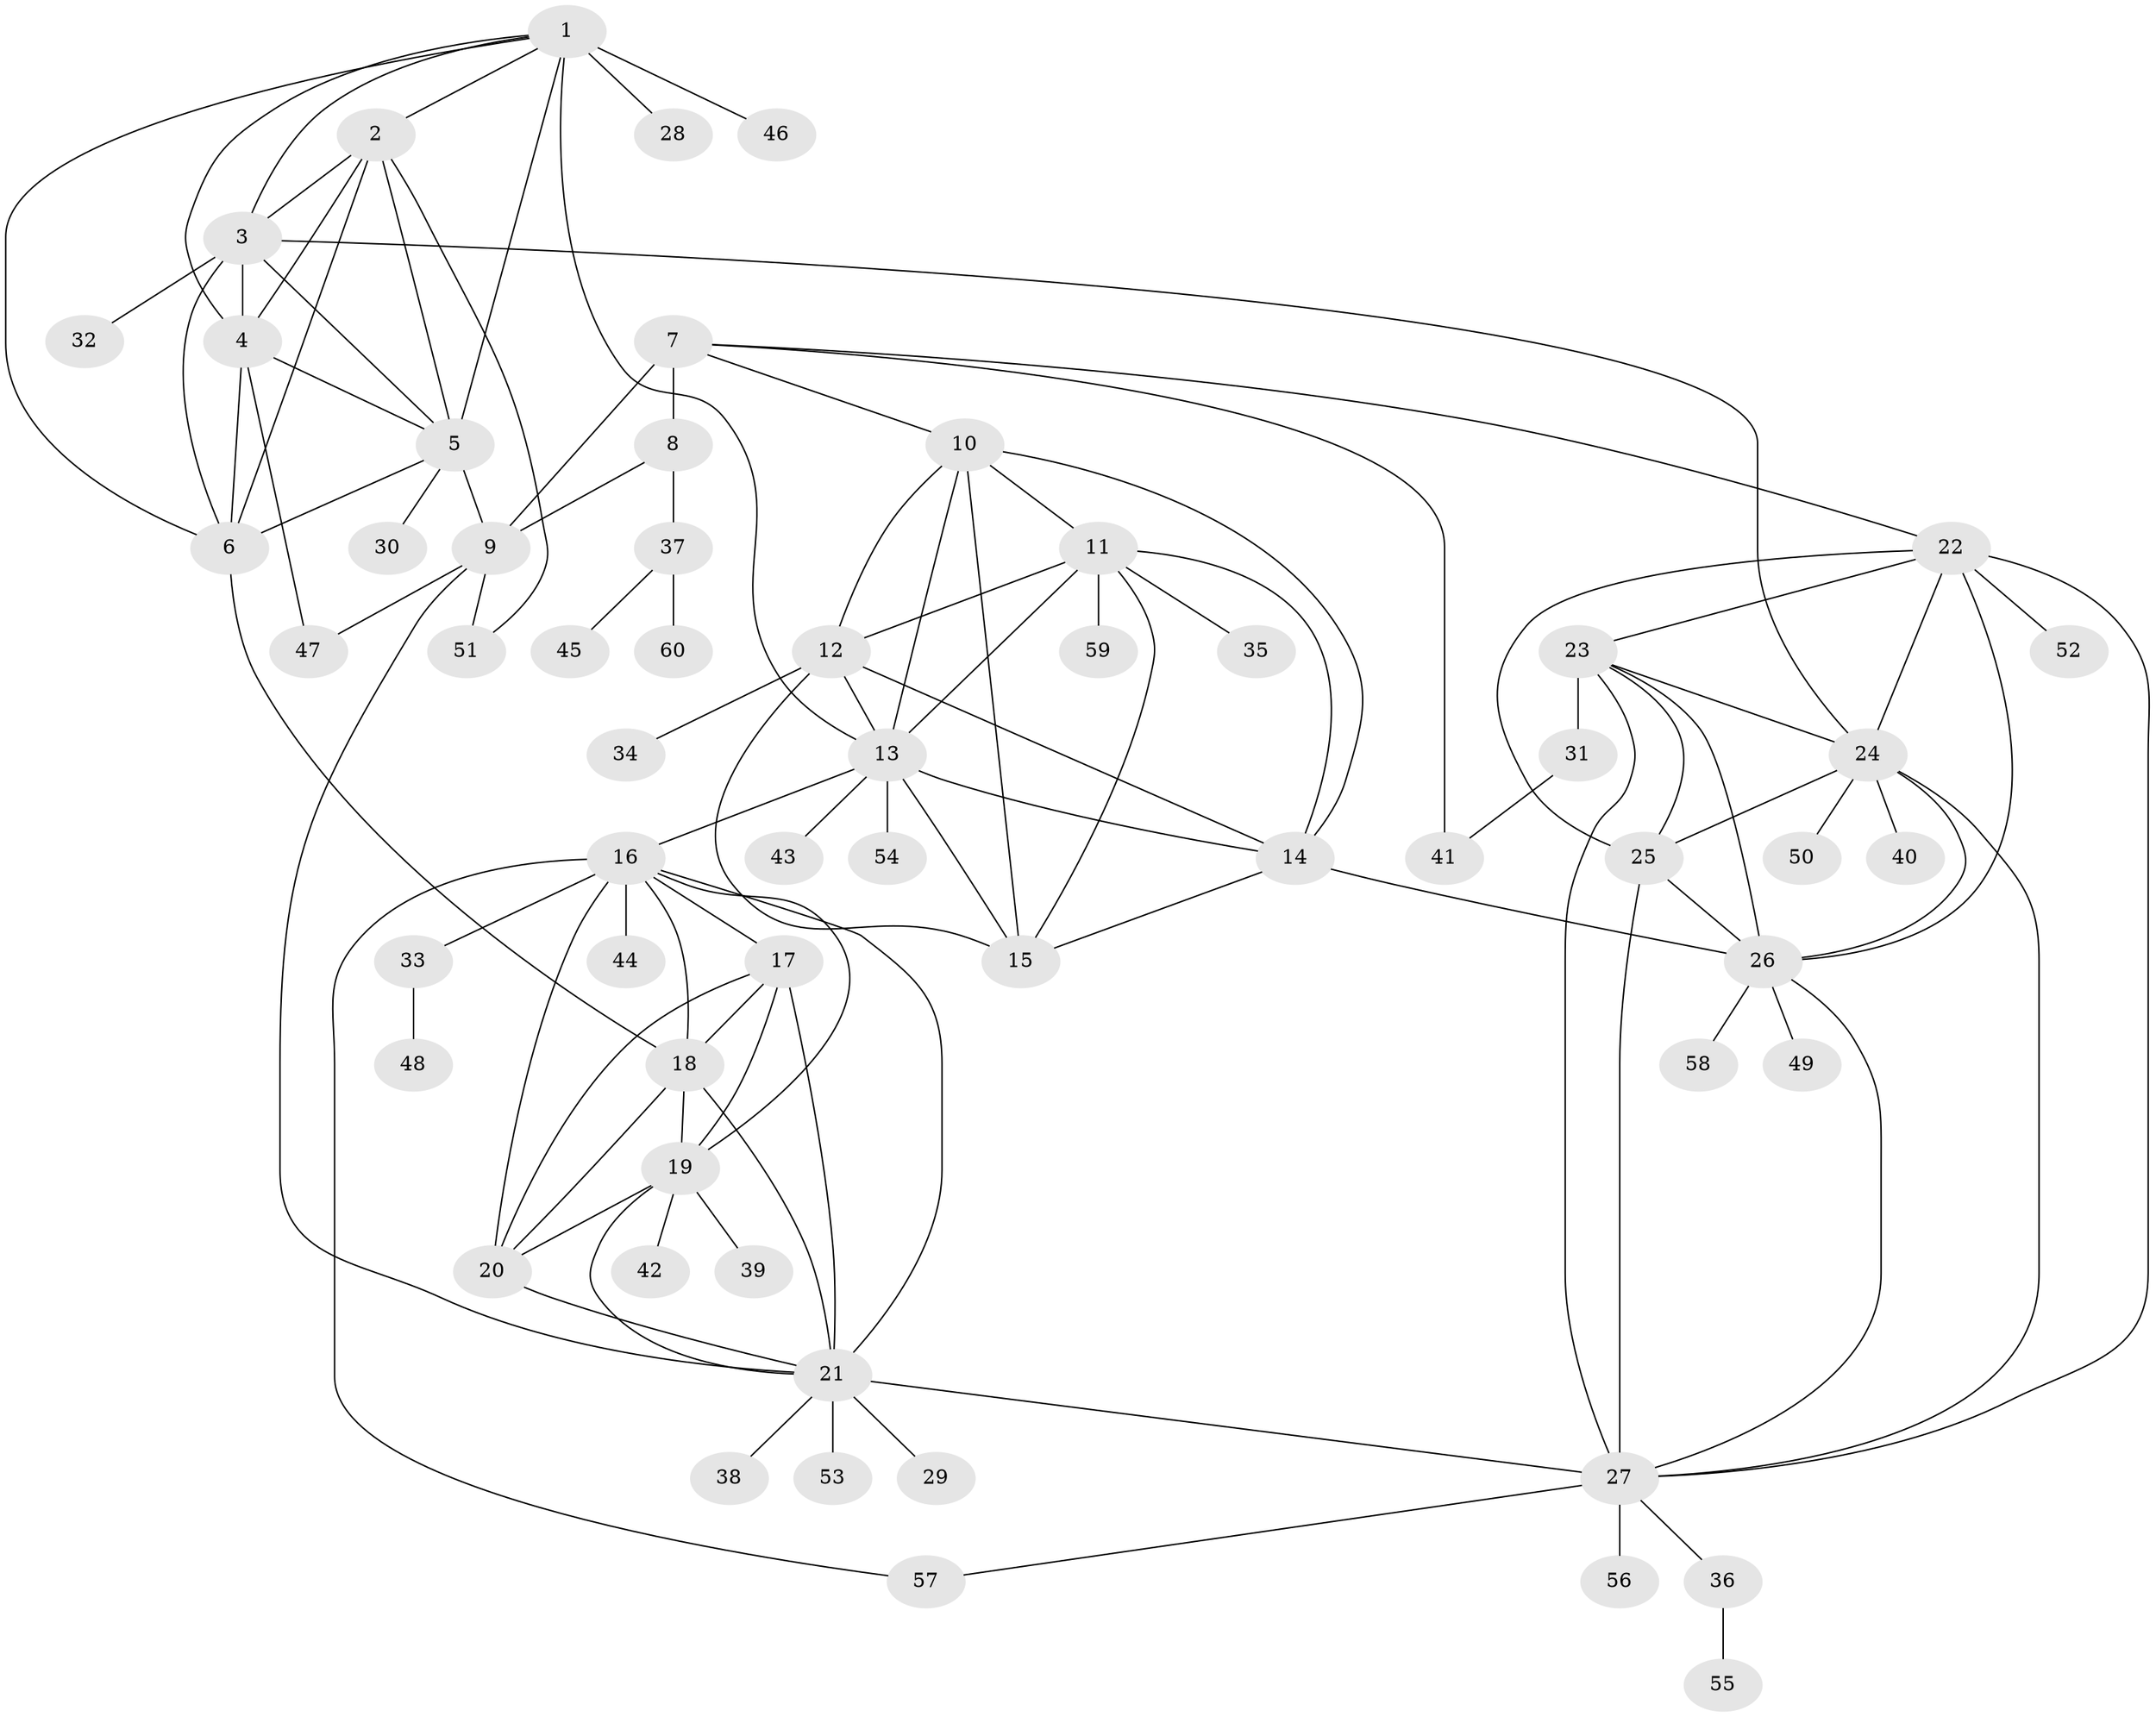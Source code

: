 // original degree distribution, {11: 0.025, 9: 0.041666666666666664, 12: 0.016666666666666666, 7: 0.041666666666666664, 6: 0.05, 10: 0.041666666666666664, 5: 0.016666666666666666, 8: 0.016666666666666666, 1: 0.6416666666666667, 2: 0.06666666666666667, 3: 0.03333333333333333, 4: 0.008333333333333333}
// Generated by graph-tools (version 1.1) at 2025/37/03/09/25 02:37:12]
// undirected, 60 vertices, 110 edges
graph export_dot {
graph [start="1"]
  node [color=gray90,style=filled];
  1;
  2;
  3;
  4;
  5;
  6;
  7;
  8;
  9;
  10;
  11;
  12;
  13;
  14;
  15;
  16;
  17;
  18;
  19;
  20;
  21;
  22;
  23;
  24;
  25;
  26;
  27;
  28;
  29;
  30;
  31;
  32;
  33;
  34;
  35;
  36;
  37;
  38;
  39;
  40;
  41;
  42;
  43;
  44;
  45;
  46;
  47;
  48;
  49;
  50;
  51;
  52;
  53;
  54;
  55;
  56;
  57;
  58;
  59;
  60;
  1 -- 2 [weight=1.0];
  1 -- 3 [weight=1.0];
  1 -- 4 [weight=1.0];
  1 -- 5 [weight=1.0];
  1 -- 6 [weight=1.0];
  1 -- 13 [weight=1.0];
  1 -- 28 [weight=3.0];
  1 -- 46 [weight=1.0];
  2 -- 3 [weight=1.0];
  2 -- 4 [weight=1.0];
  2 -- 5 [weight=1.0];
  2 -- 6 [weight=3.0];
  2 -- 51 [weight=1.0];
  3 -- 4 [weight=1.0];
  3 -- 5 [weight=1.0];
  3 -- 6 [weight=1.0];
  3 -- 24 [weight=1.0];
  3 -- 32 [weight=5.0];
  4 -- 5 [weight=1.0];
  4 -- 6 [weight=1.0];
  4 -- 47 [weight=1.0];
  5 -- 6 [weight=1.0];
  5 -- 9 [weight=1.0];
  5 -- 30 [weight=2.0];
  6 -- 18 [weight=1.0];
  7 -- 8 [weight=4.0];
  7 -- 9 [weight=4.0];
  7 -- 10 [weight=1.0];
  7 -- 22 [weight=1.0];
  7 -- 41 [weight=4.0];
  8 -- 9 [weight=1.0];
  8 -- 37 [weight=1.0];
  9 -- 21 [weight=1.0];
  9 -- 47 [weight=1.0];
  9 -- 51 [weight=1.0];
  10 -- 11 [weight=1.0];
  10 -- 12 [weight=1.0];
  10 -- 13 [weight=1.0];
  10 -- 14 [weight=1.0];
  10 -- 15 [weight=2.0];
  11 -- 12 [weight=1.0];
  11 -- 13 [weight=1.0];
  11 -- 14 [weight=1.0];
  11 -- 15 [weight=1.0];
  11 -- 35 [weight=1.0];
  11 -- 59 [weight=1.0];
  12 -- 13 [weight=1.0];
  12 -- 14 [weight=1.0];
  12 -- 15 [weight=1.0];
  12 -- 34 [weight=2.0];
  13 -- 14 [weight=1.0];
  13 -- 15 [weight=1.0];
  13 -- 16 [weight=1.0];
  13 -- 43 [weight=1.0];
  13 -- 54 [weight=1.0];
  14 -- 15 [weight=1.0];
  14 -- 26 [weight=1.0];
  16 -- 17 [weight=1.0];
  16 -- 18 [weight=1.0];
  16 -- 19 [weight=1.0];
  16 -- 20 [weight=1.0];
  16 -- 21 [weight=1.0];
  16 -- 33 [weight=1.0];
  16 -- 44 [weight=1.0];
  16 -- 57 [weight=1.0];
  17 -- 18 [weight=1.0];
  17 -- 19 [weight=1.0];
  17 -- 20 [weight=1.0];
  17 -- 21 [weight=1.0];
  18 -- 19 [weight=1.0];
  18 -- 20 [weight=1.0];
  18 -- 21 [weight=1.0];
  19 -- 20 [weight=3.0];
  19 -- 21 [weight=1.0];
  19 -- 39 [weight=1.0];
  19 -- 42 [weight=1.0];
  20 -- 21 [weight=1.0];
  21 -- 27 [weight=1.0];
  21 -- 29 [weight=1.0];
  21 -- 38 [weight=1.0];
  21 -- 53 [weight=1.0];
  22 -- 23 [weight=1.0];
  22 -- 24 [weight=1.0];
  22 -- 25 [weight=1.0];
  22 -- 26 [weight=1.0];
  22 -- 27 [weight=1.0];
  22 -- 52 [weight=2.0];
  23 -- 24 [weight=1.0];
  23 -- 25 [weight=1.0];
  23 -- 26 [weight=1.0];
  23 -- 27 [weight=1.0];
  23 -- 31 [weight=6.0];
  24 -- 25 [weight=1.0];
  24 -- 26 [weight=1.0];
  24 -- 27 [weight=1.0];
  24 -- 40 [weight=1.0];
  24 -- 50 [weight=1.0];
  25 -- 26 [weight=1.0];
  25 -- 27 [weight=1.0];
  26 -- 27 [weight=1.0];
  26 -- 49 [weight=1.0];
  26 -- 58 [weight=1.0];
  27 -- 36 [weight=1.0];
  27 -- 56 [weight=2.0];
  27 -- 57 [weight=1.0];
  31 -- 41 [weight=1.0];
  33 -- 48 [weight=1.0];
  36 -- 55 [weight=1.0];
  37 -- 45 [weight=1.0];
  37 -- 60 [weight=1.0];
}
